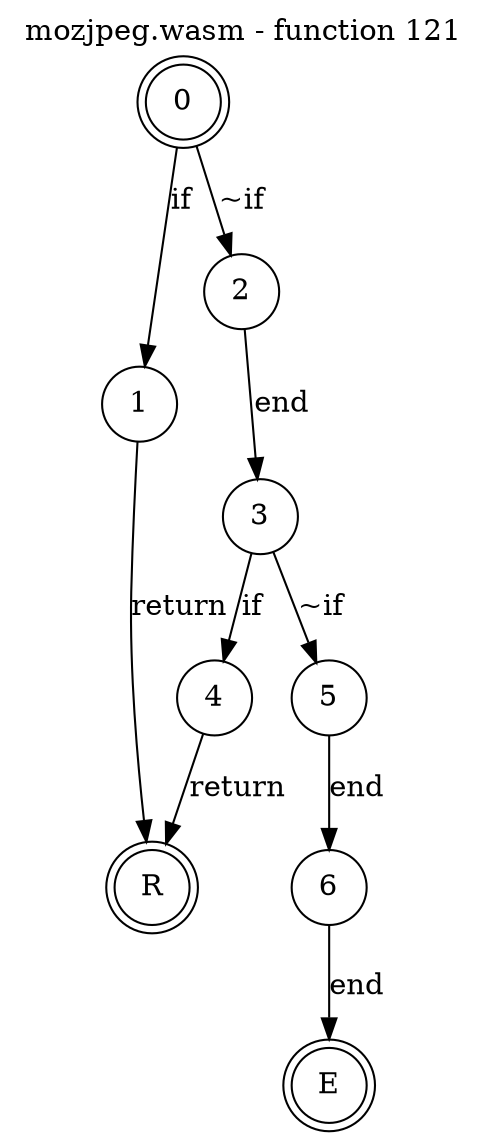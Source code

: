 digraph finite_state_machine {
    label = "mozjpeg.wasm - function 121"
    labelloc =  t
    labelfontsize = 16
    labelfontcolor = black
    labelfontname = "Helvetica"
    node [shape = doublecircle]; 0 E R ;
    node [shape = circle];
    0 -> 1[label="if"];
    0 -> 2[label="~if"];
    1 -> R[label="return"];
    2 -> 3[label="end"];
    3 -> 4[label="if"];
    3 -> 5[label="~if"];
    4 -> R[label="return"];
    5 -> 6[label="end"];
    6 -> E[label="end"];
}
